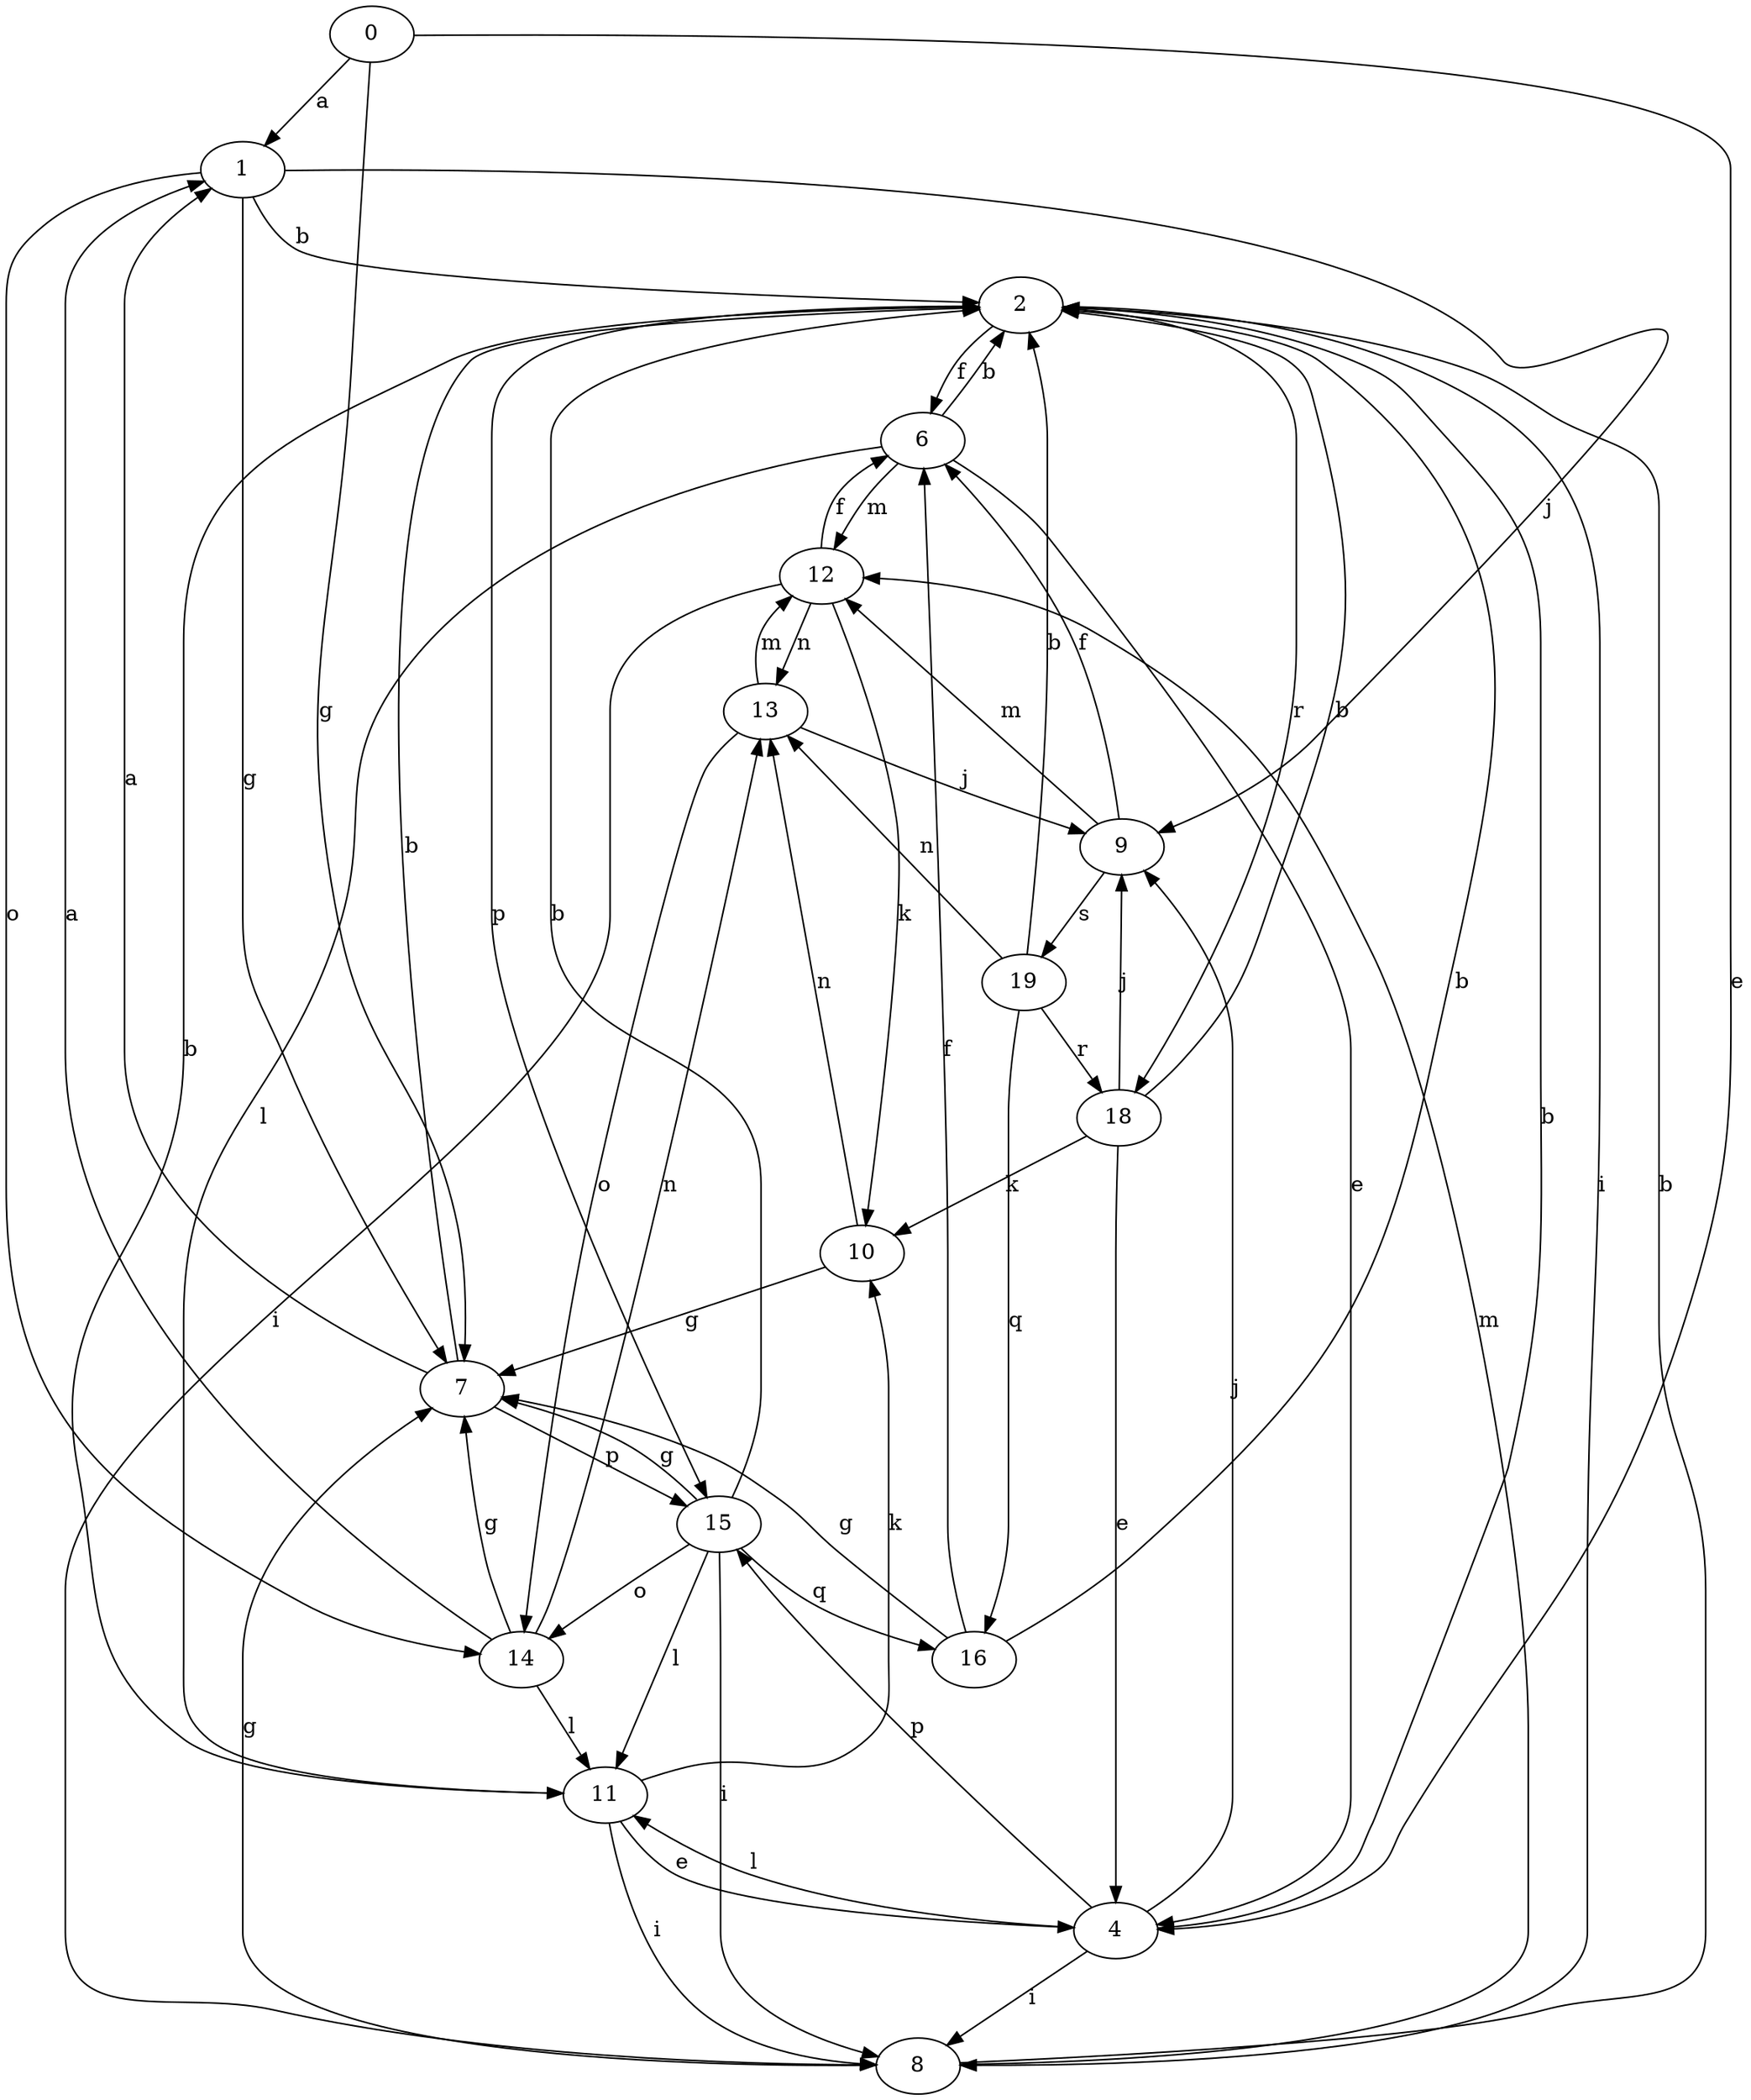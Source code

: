 strict digraph  {
0;
1;
2;
4;
6;
7;
8;
9;
10;
11;
12;
13;
14;
15;
16;
18;
19;
0 -> 1  [label=a];
0 -> 4  [label=e];
0 -> 7  [label=g];
1 -> 2  [label=b];
1 -> 7  [label=g];
1 -> 9  [label=j];
1 -> 14  [label=o];
2 -> 6  [label=f];
2 -> 8  [label=i];
2 -> 15  [label=p];
2 -> 18  [label=r];
4 -> 2  [label=b];
4 -> 8  [label=i];
4 -> 9  [label=j];
4 -> 11  [label=l];
4 -> 15  [label=p];
6 -> 2  [label=b];
6 -> 4  [label=e];
6 -> 11  [label=l];
6 -> 12  [label=m];
7 -> 1  [label=a];
7 -> 2  [label=b];
7 -> 15  [label=p];
8 -> 2  [label=b];
8 -> 7  [label=g];
8 -> 12  [label=m];
9 -> 6  [label=f];
9 -> 12  [label=m];
9 -> 19  [label=s];
10 -> 7  [label=g];
10 -> 13  [label=n];
11 -> 2  [label=b];
11 -> 4  [label=e];
11 -> 8  [label=i];
11 -> 10  [label=k];
12 -> 6  [label=f];
12 -> 8  [label=i];
12 -> 10  [label=k];
12 -> 13  [label=n];
13 -> 9  [label=j];
13 -> 12  [label=m];
13 -> 14  [label=o];
14 -> 1  [label=a];
14 -> 7  [label=g];
14 -> 11  [label=l];
14 -> 13  [label=n];
15 -> 2  [label=b];
15 -> 7  [label=g];
15 -> 8  [label=i];
15 -> 11  [label=l];
15 -> 14  [label=o];
15 -> 16  [label=q];
16 -> 2  [label=b];
16 -> 6  [label=f];
16 -> 7  [label=g];
18 -> 2  [label=b];
18 -> 4  [label=e];
18 -> 9  [label=j];
18 -> 10  [label=k];
19 -> 2  [label=b];
19 -> 13  [label=n];
19 -> 16  [label=q];
19 -> 18  [label=r];
}
